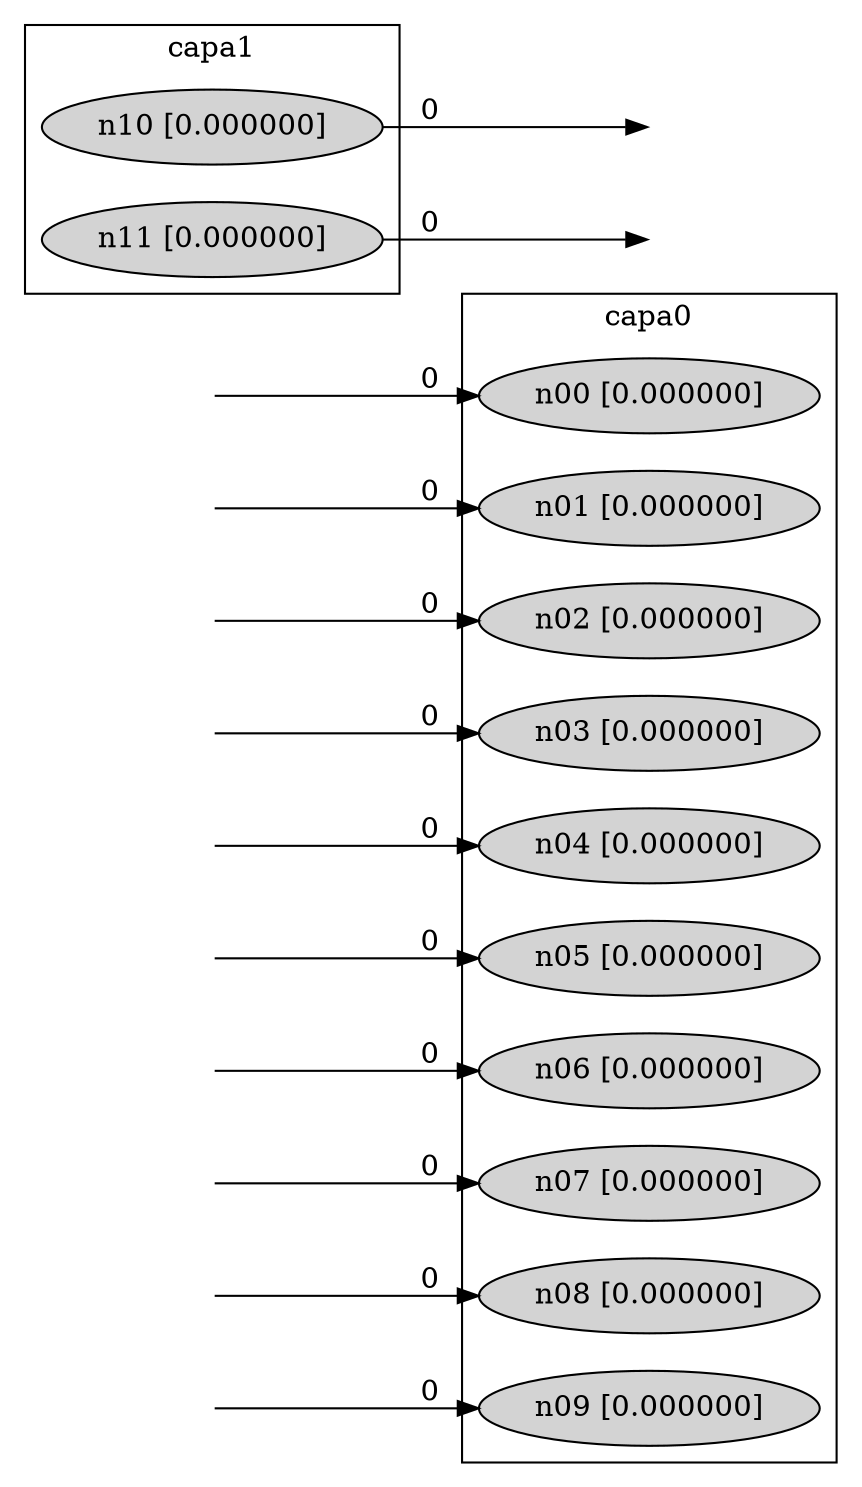 digraph graphname {
	rankdir="LR";
	subgraph cluster_0 {
		node [style=filled];
		"n00 [0.000000]";
		"n01 [0.000000]";
		"n02 [0.000000]";
		"n03 [0.000000]";
		"n04 [0.000000]";
		"n05 [0.000000]";
		"n06 [0.000000]";
		"n07 [0.000000]";
		"n08 [0.000000]";
		"n09 [0.000000]";
		label = "capa0";
	}
	subgraph cluster_1 {
		node [style=filled];
		"n10 [0.000000]";
		"n11 [0.000000]";
		label = "capa1";
	}
	"void_n00 [0.000000]" [style=invis,fixedsize=true,width=0];
	"void_n00 [0.000000]" -> "n00 [0.000000]" [label=0];
	"void_n01 [0.000000]" [style=invis,fixedsize=true,width=0];
	"void_n01 [0.000000]" -> "n01 [0.000000]" [label=0];
	"void_n02 [0.000000]" [style=invis,fixedsize=true,width=0];
	"void_n02 [0.000000]" -> "n02 [0.000000]" [label=0];
	"void_n03 [0.000000]" [style=invis,fixedsize=true,width=0];
	"void_n03 [0.000000]" -> "n03 [0.000000]" [label=0];
	"void_n04 [0.000000]" [style=invis,fixedsize=true,width=0];
	"void_n04 [0.000000]" -> "n04 [0.000000]" [label=0];
	"void_n05 [0.000000]" [style=invis,fixedsize=true,width=0];
	"void_n05 [0.000000]" -> "n05 [0.000000]" [label=0];
	"void_n06 [0.000000]" [style=invis,fixedsize=true,width=0];
	"void_n06 [0.000000]" -> "n06 [0.000000]" [label=0];
	"void_n07 [0.000000]" [style=invis,fixedsize=true,width=0];
	"void_n07 [0.000000]" -> "n07 [0.000000]" [label=0];
	"void_n08 [0.000000]" [style=invis,fixedsize=true,width=0];
	"void_n08 [0.000000]" -> "n08 [0.000000]" [label=0];
	"void_n09 [0.000000]" [style=invis,fixedsize=true,width=0];
	"void_n09 [0.000000]" -> "n09 [0.000000]" [label=0];
	"void_n10 [0.000000]" [style=invis,fixedsize=true,width=0];
		"n10 [0.000000]" -> "void_n10 [0.000000]" [label=0];
	"void_n11 [0.000000]" [style=invis,fixedsize=true,width=0];
		"n11 [0.000000]" -> "void_n11 [0.000000]" [label=0];
}